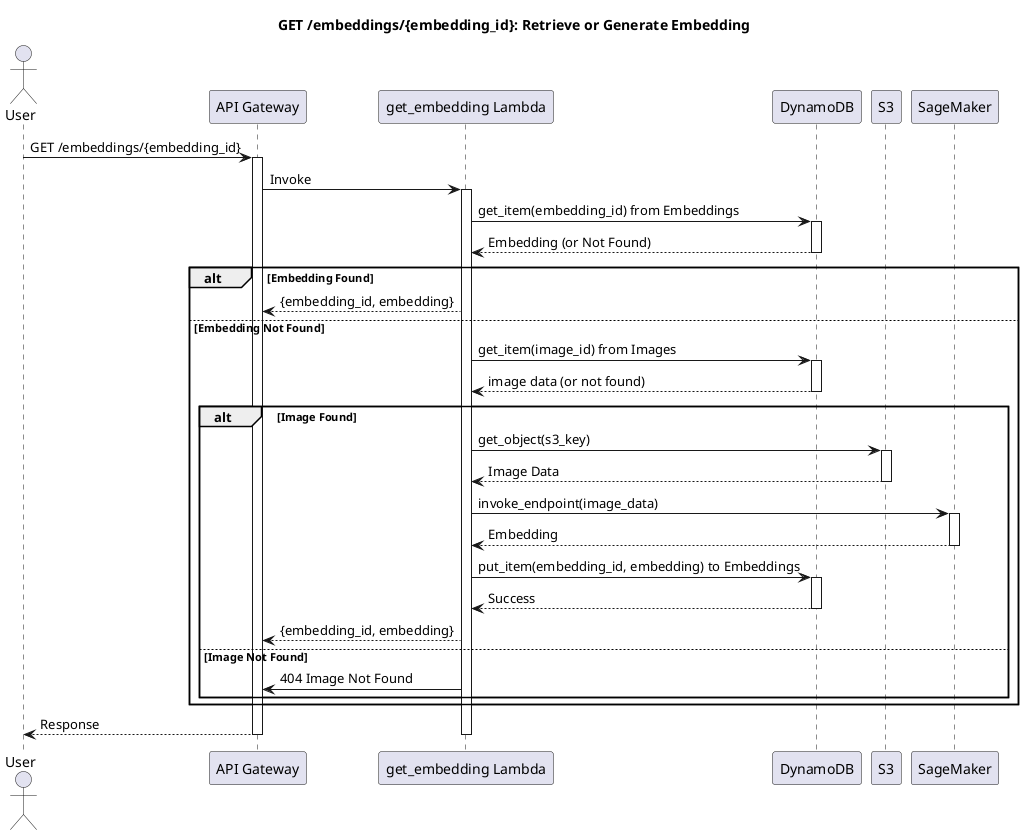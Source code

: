 @startuml
title "GET /embeddings/{embedding_id}: Retrieve or Generate Embedding"

actor User
participant "API Gateway" as APIGW
participant "get_embedding Lambda" as GetEmbedLambda
participant "DynamoDB" as DynamoDB
participant "S3" as S3
participant "SageMaker" as SageMaker

User -> APIGW : GET /embeddings/{embedding_id}
activate APIGW
APIGW -> GetEmbedLambda : Invoke
activate GetEmbedLambda

GetEmbedLambda -> DynamoDB : get_item(embedding_id) from Embeddings
activate DynamoDB
DynamoDB --> GetEmbedLambda : Embedding (or Not Found)
deactivate DynamoDB

alt Embedding Found
    GetEmbedLambda --> APIGW : {embedding_id, embedding}
else Embedding Not Found
    GetEmbedLambda -> DynamoDB: get_item(image_id) from Images
     activate DynamoDB
    DynamoDB --> GetEmbedLambda: image data (or not found)
     deactivate DynamoDB
     alt Image Found
        GetEmbedLambda -> S3 : get_object(s3_key)
        activate S3
        S3 --> GetEmbedLambda : Image Data
        deactivate S3

        GetEmbedLambda -> SageMaker : invoke_endpoint(image_data)
        activate SageMaker
        SageMaker --> GetEmbedLambda : Embedding
        deactivate SageMaker

        GetEmbedLambda -> DynamoDB : put_item(embedding_id, embedding) to Embeddings
        activate DynamoDB
        DynamoDB --> GetEmbedLambda: Success
        deactivate DynamoDB
        GetEmbedLambda --> APIGW : {embedding_id, embedding}
    else Image Not Found
        GetEmbedLambda -> APIGW: 404 Image Not Found
    end
end

APIGW --> User : Response
deactivate APIGW
deactivate GetEmbedLambda

@enduml
